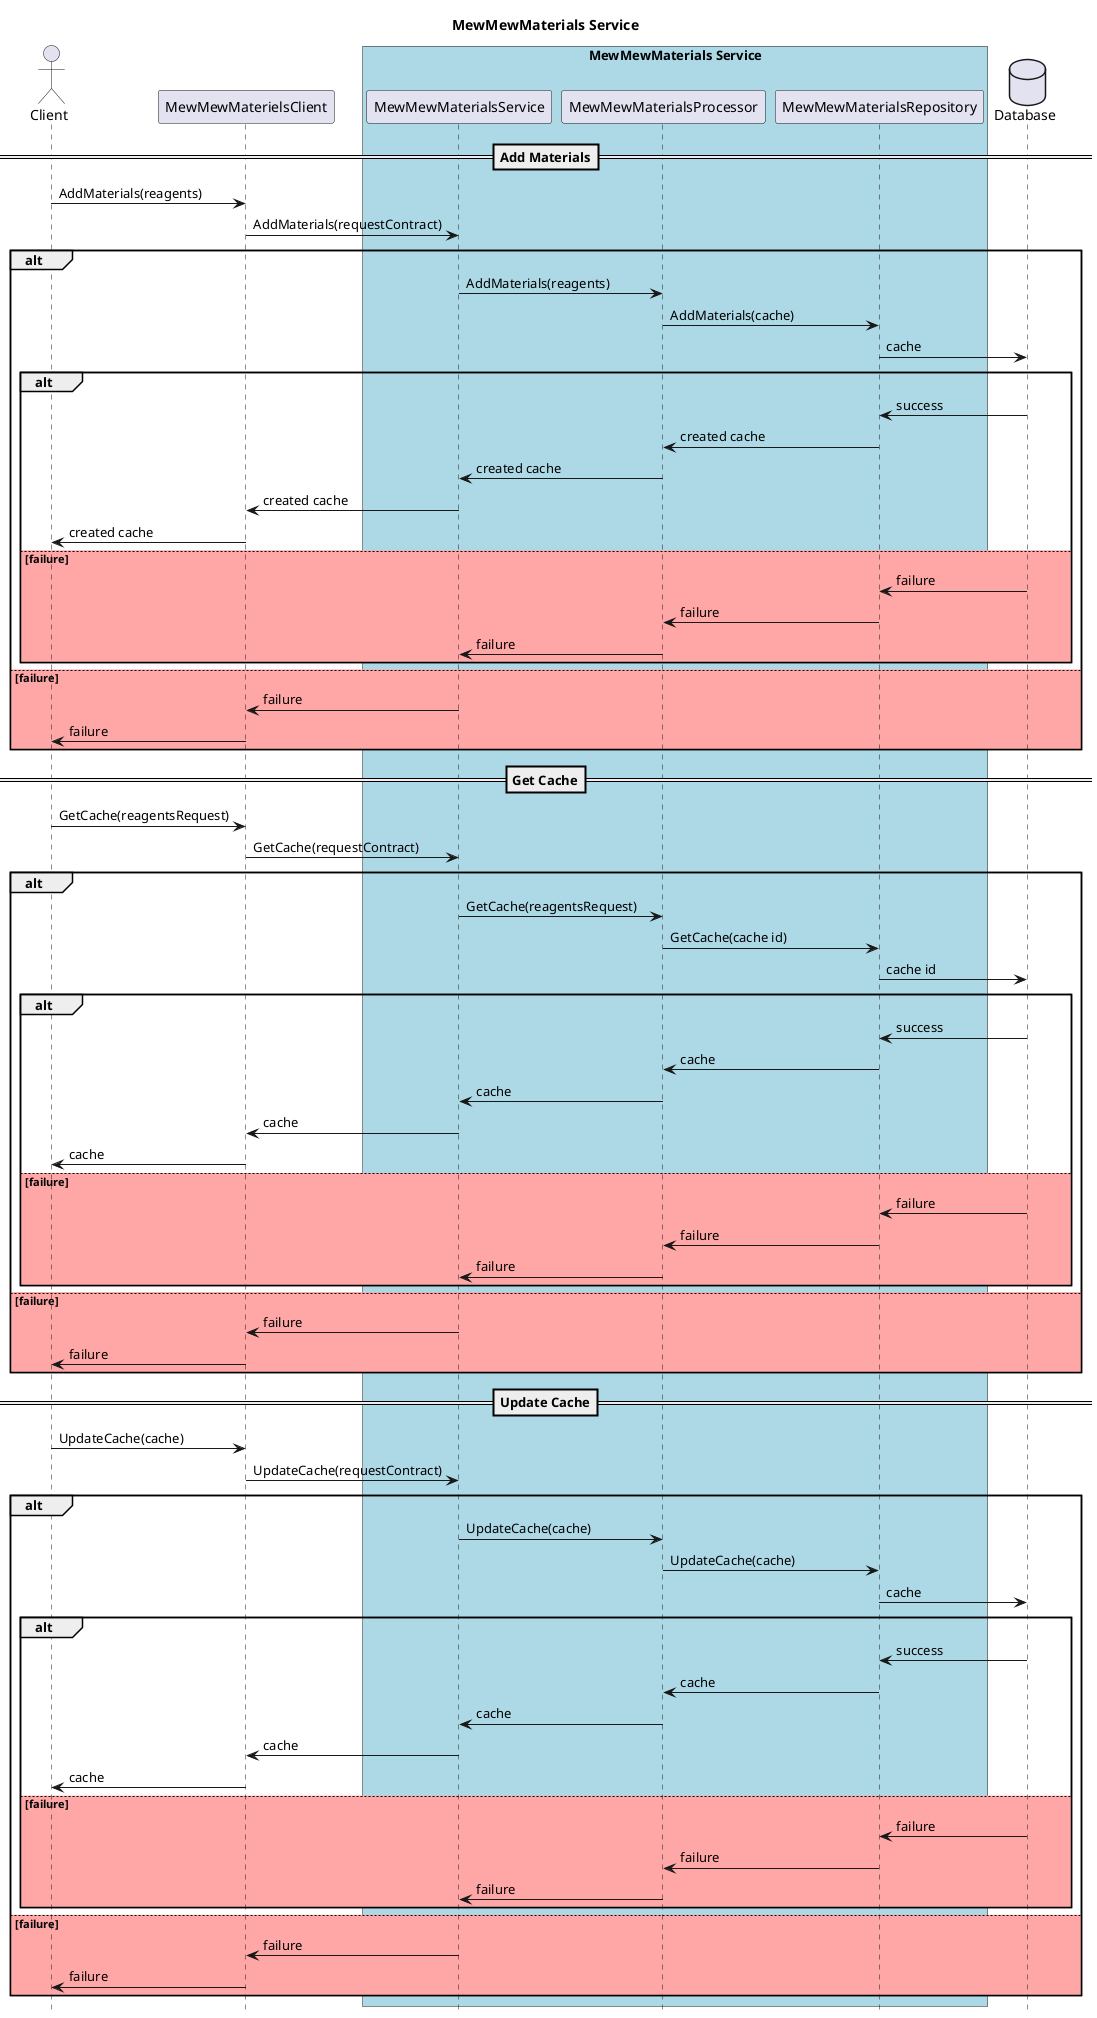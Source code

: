 @startuml mew-mew-materials-sequence

hide footbox
Title MewMewMaterials Service

actor Client

participant MewMewMaterielsClient
box "MewMewMaterials Service" #LightBlue
    participant MewMewMaterialsService
    participant MewMewMaterialsProcessor
    participant MewMewMaterialsRepository
end box
database Database

==Add Materials==

Client -> MewMewMaterielsClient : AddMaterials(reagents)
MewMewMaterielsClient -> MewMewMaterialsService : AddMaterials(requestContract)
alt
    MewMewMaterialsService -> MewMewMaterialsProcessor : AddMaterials(reagents)
    MewMewMaterialsProcessor -> MewMewMaterialsRepository : AddMaterials(cache)
    MewMewMaterialsRepository -> Database : cache
    alt
        Database -> MewMewMaterialsRepository : success
        MewMewMaterialsRepository -> MewMewMaterialsProcessor : created cache
        MewMewMaterialsProcessor -> MewMewMaterialsService : created cache
        MewMewMaterialsService -> MewMewMaterielsClient : created cache
        MewMewMaterielsClient -> Client : created cache
    else #FFA6A6 failure
        Database -> MewMewMaterialsRepository : failure
        MewMewMaterialsRepository -> MewMewMaterialsProcessor : failure
        MewMewMaterialsProcessor -> MewMewMaterialsService : failure
    end 
else #FFA6A6 failure
    MewMewMaterialsService -> MewMewMaterielsClient : failure
    MewMewMaterielsClient -> Client : failure
end

==Get Cache==

Client -> MewMewMaterielsClient : GetCache(reagentsRequest)
MewMewMaterielsClient -> MewMewMaterialsService : GetCache(requestContract)
alt
    MewMewMaterialsService -> MewMewMaterialsProcessor : GetCache(reagentsRequest)
    MewMewMaterialsProcessor -> MewMewMaterialsRepository : GetCache(cache id)
    MewMewMaterialsRepository -> Database : cache id
    alt
        Database -> MewMewMaterialsRepository : success
        MewMewMaterialsRepository -> MewMewMaterialsProcessor : cache
        MewMewMaterialsProcessor -> MewMewMaterialsService : cache
        MewMewMaterialsService -> MewMewMaterielsClient : cache
        MewMewMaterielsClient -> Client : cache
    else #FFA6A6 failure
        Database -> MewMewMaterialsRepository : failure
        MewMewMaterialsRepository -> MewMewMaterialsProcessor : failure
        MewMewMaterialsProcessor -> MewMewMaterialsService : failure
    end 
else #FFA6A6 failure
    MewMewMaterialsService -> MewMewMaterielsClient : failure
    MewMewMaterielsClient -> Client : failure
end

==Update Cache==

Client -> MewMewMaterielsClient : UpdateCache(cache)
MewMewMaterielsClient -> MewMewMaterialsService : UpdateCache(requestContract)
alt
    MewMewMaterialsService -> MewMewMaterialsProcessor : UpdateCache(cache)
    MewMewMaterialsProcessor -> MewMewMaterialsRepository : UpdateCache(cache)
    MewMewMaterialsRepository -> Database : cache
    alt
        Database -> MewMewMaterialsRepository : success
        MewMewMaterialsRepository -> MewMewMaterialsProcessor : cache
        MewMewMaterialsProcessor -> MewMewMaterialsService : cache
        MewMewMaterialsService -> MewMewMaterielsClient : cache
        MewMewMaterielsClient -> Client : cache
    else #FFA6A6 failure
        Database -> MewMewMaterialsRepository : failure
        MewMewMaterialsRepository -> MewMewMaterialsProcessor : failure
        MewMewMaterialsProcessor -> MewMewMaterialsService : failure
    end 
else #FFA6A6 failure
    MewMewMaterialsService -> MewMewMaterielsClient : failure
    MewMewMaterielsClient -> Client : failure
end

@enduml
